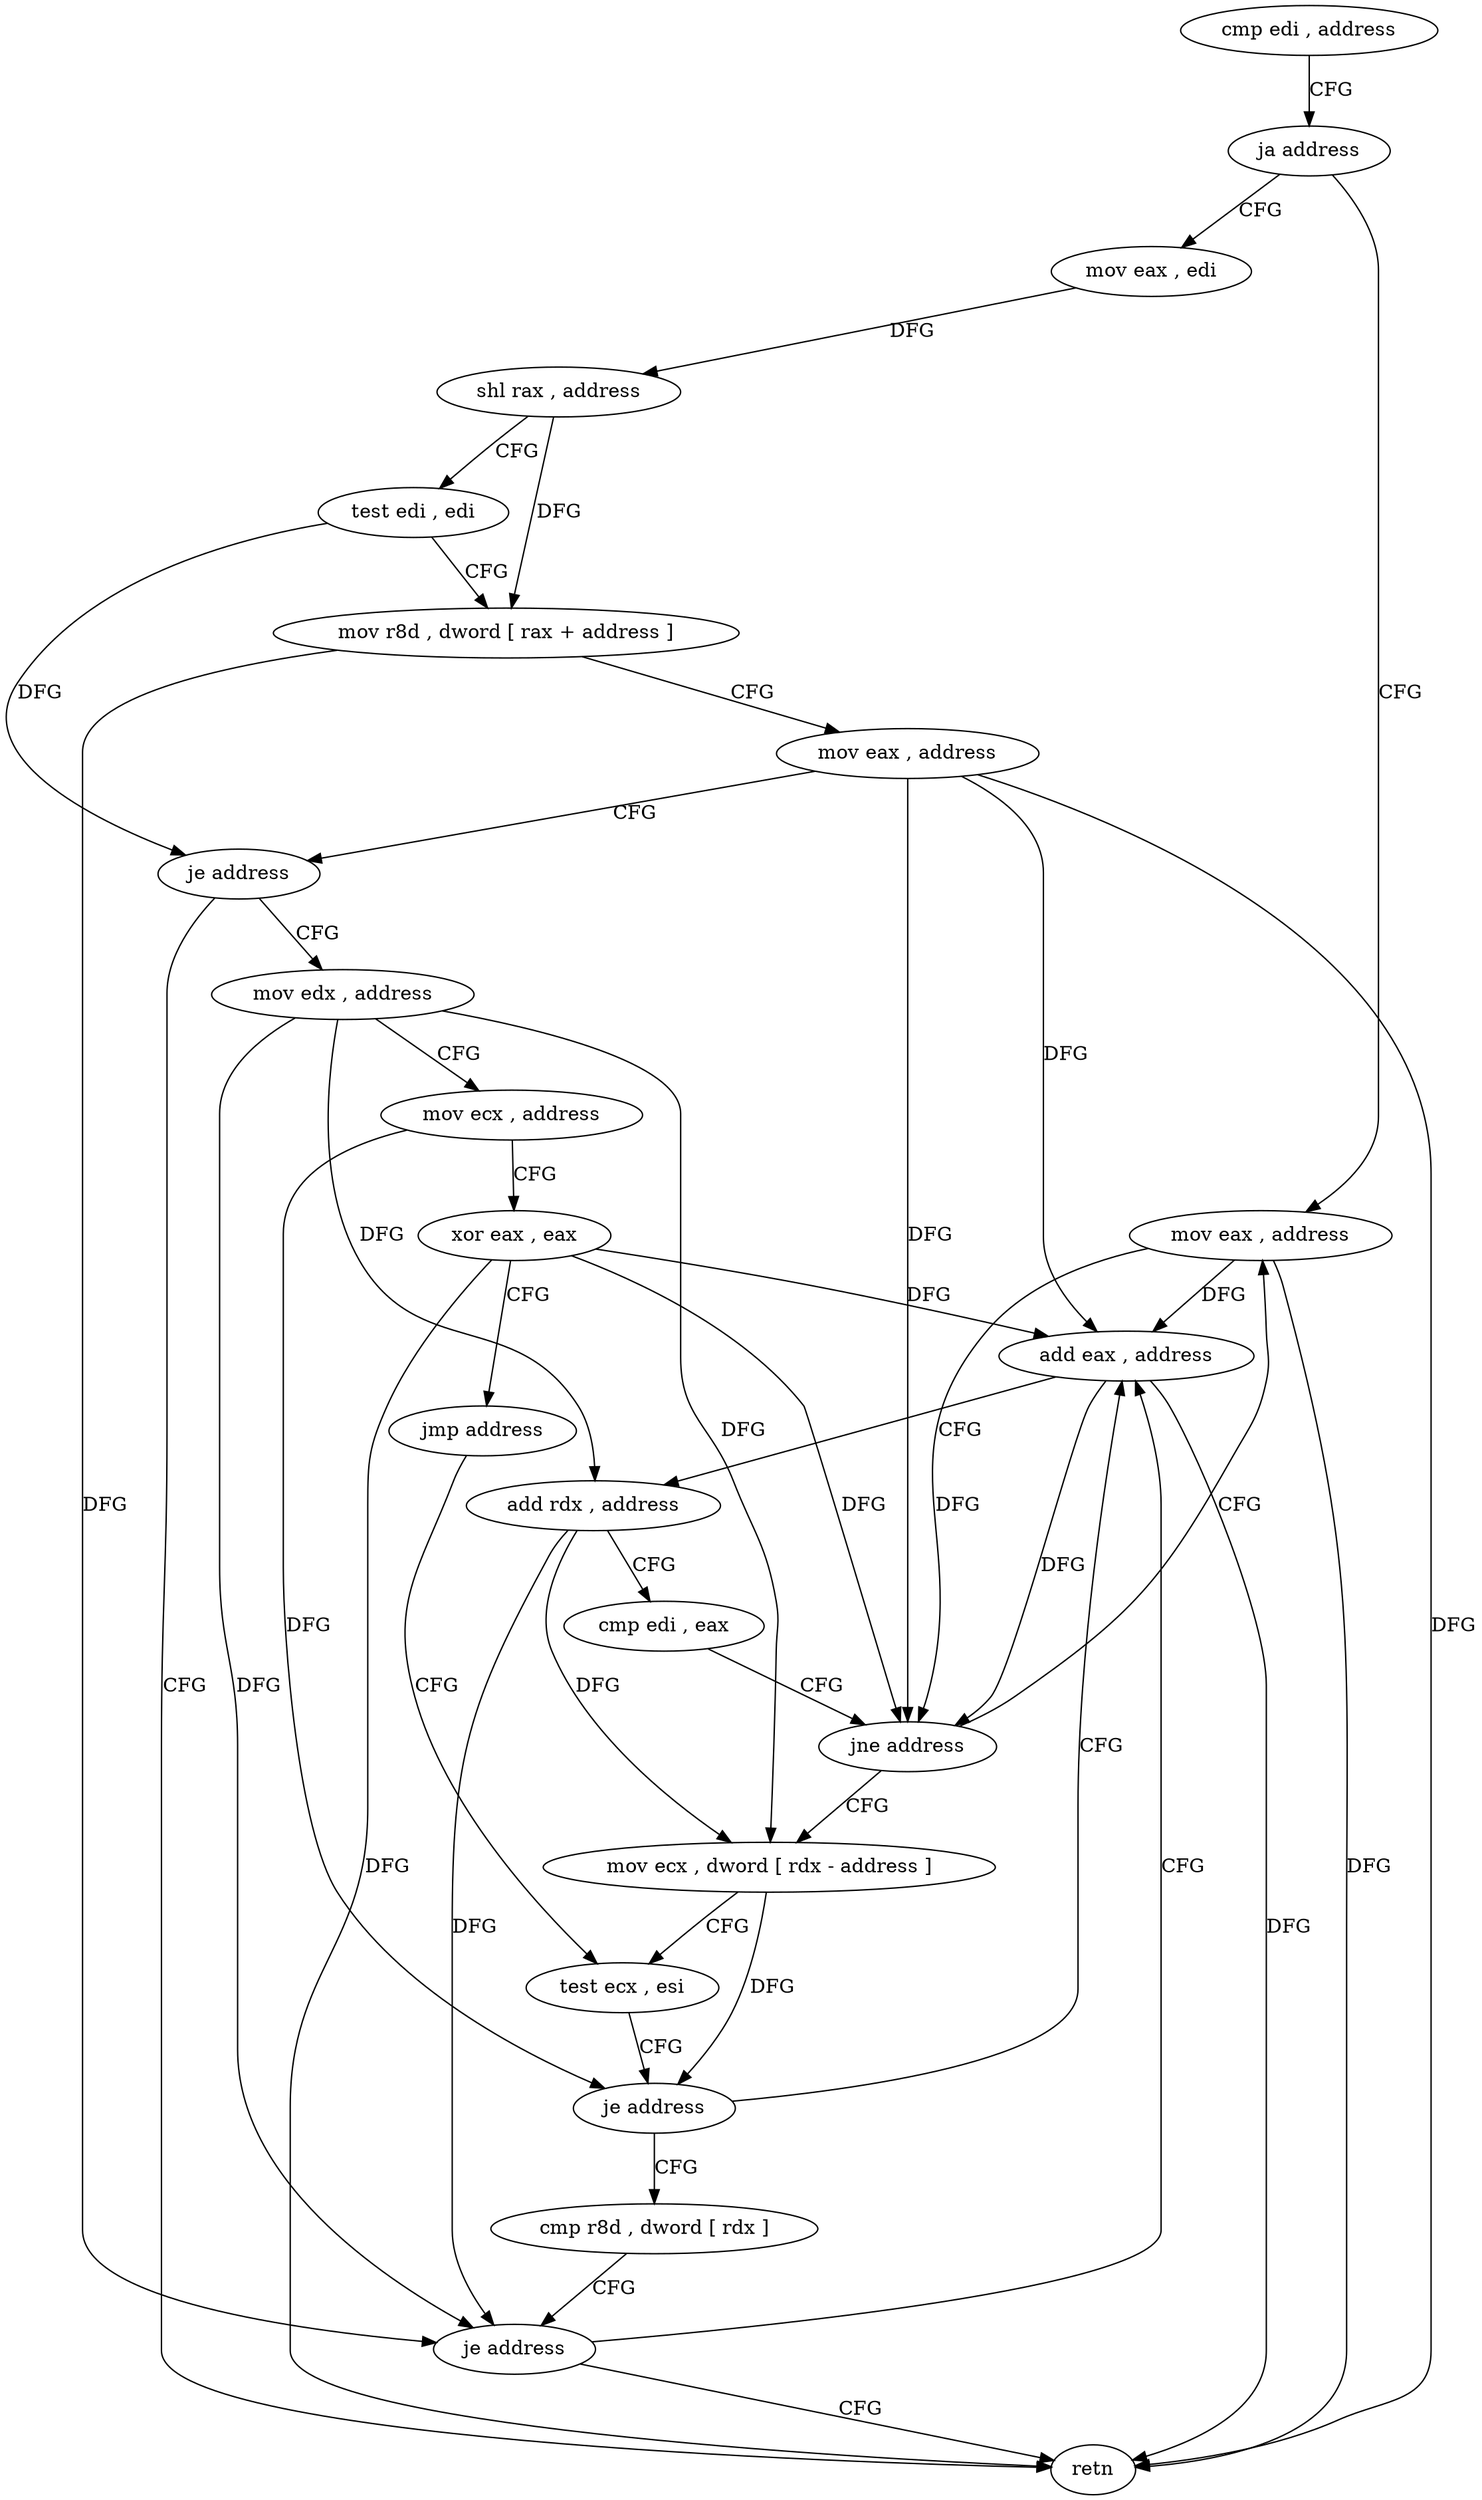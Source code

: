 digraph "func" {
"4266576" [label = "cmp edi , address" ]
"4266579" [label = "ja address" ]
"4266647" [label = "mov eax , address" ]
"4266581" [label = "mov eax , edi" ]
"4266652" [label = "retn" ]
"4266583" [label = "shl rax , address" ]
"4266587" [label = "test edi , edi" ]
"4266589" [label = "mov r8d , dword [ rax + address ]" ]
"4266596" [label = "mov eax , address" ]
"4266601" [label = "je address" ]
"4266603" [label = "mov edx , address" ]
"4266608" [label = "mov ecx , address" ]
"4266613" [label = "xor eax , eax" ]
"4266615" [label = "jmp address" ]
"4266627" [label = "test ecx , esi" ]
"4266629" [label = "je address" ]
"4266636" [label = "add eax , address" ]
"4266631" [label = "cmp r8d , dword [ rdx ]" ]
"4266639" [label = "add rdx , address" ]
"4266643" [label = "cmp edi , eax" ]
"4266645" [label = "jne address" ]
"4266624" [label = "mov ecx , dword [ rdx - address ]" ]
"4266634" [label = "je address" ]
"4266576" -> "4266579" [ label = "CFG" ]
"4266579" -> "4266647" [ label = "CFG" ]
"4266579" -> "4266581" [ label = "CFG" ]
"4266647" -> "4266652" [ label = "DFG" ]
"4266647" -> "4266636" [ label = "DFG" ]
"4266647" -> "4266645" [ label = "DFG" ]
"4266581" -> "4266583" [ label = "DFG" ]
"4266583" -> "4266587" [ label = "CFG" ]
"4266583" -> "4266589" [ label = "DFG" ]
"4266587" -> "4266589" [ label = "CFG" ]
"4266587" -> "4266601" [ label = "DFG" ]
"4266589" -> "4266596" [ label = "CFG" ]
"4266589" -> "4266634" [ label = "DFG" ]
"4266596" -> "4266601" [ label = "CFG" ]
"4266596" -> "4266652" [ label = "DFG" ]
"4266596" -> "4266636" [ label = "DFG" ]
"4266596" -> "4266645" [ label = "DFG" ]
"4266601" -> "4266652" [ label = "CFG" ]
"4266601" -> "4266603" [ label = "CFG" ]
"4266603" -> "4266608" [ label = "CFG" ]
"4266603" -> "4266639" [ label = "DFG" ]
"4266603" -> "4266634" [ label = "DFG" ]
"4266603" -> "4266624" [ label = "DFG" ]
"4266608" -> "4266613" [ label = "CFG" ]
"4266608" -> "4266629" [ label = "DFG" ]
"4266613" -> "4266615" [ label = "CFG" ]
"4266613" -> "4266652" [ label = "DFG" ]
"4266613" -> "4266636" [ label = "DFG" ]
"4266613" -> "4266645" [ label = "DFG" ]
"4266615" -> "4266627" [ label = "CFG" ]
"4266627" -> "4266629" [ label = "CFG" ]
"4266629" -> "4266636" [ label = "CFG" ]
"4266629" -> "4266631" [ label = "CFG" ]
"4266636" -> "4266639" [ label = "CFG" ]
"4266636" -> "4266652" [ label = "DFG" ]
"4266636" -> "4266645" [ label = "DFG" ]
"4266631" -> "4266634" [ label = "CFG" ]
"4266639" -> "4266643" [ label = "CFG" ]
"4266639" -> "4266634" [ label = "DFG" ]
"4266639" -> "4266624" [ label = "DFG" ]
"4266643" -> "4266645" [ label = "CFG" ]
"4266645" -> "4266624" [ label = "CFG" ]
"4266645" -> "4266647" [ label = "CFG" ]
"4266624" -> "4266627" [ label = "CFG" ]
"4266624" -> "4266629" [ label = "DFG" ]
"4266634" -> "4266652" [ label = "CFG" ]
"4266634" -> "4266636" [ label = "CFG" ]
}

